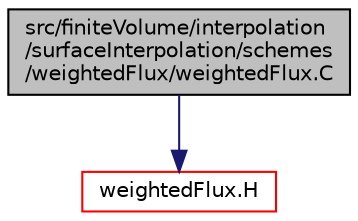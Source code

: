 digraph "src/finiteVolume/interpolation/surfaceInterpolation/schemes/weightedFlux/weightedFlux.C"
{
  bgcolor="transparent";
  edge [fontname="Helvetica",fontsize="10",labelfontname="Helvetica",labelfontsize="10"];
  node [fontname="Helvetica",fontsize="10",shape=record];
  Node1 [label="src/finiteVolume/interpolation\l/surfaceInterpolation/schemes\l/weightedFlux/weightedFlux.C",height=0.2,width=0.4,color="black", fillcolor="grey75", style="filled" fontcolor="black"];
  Node1 -> Node2 [color="midnightblue",fontsize="10",style="solid",fontname="Helvetica"];
  Node2 [label="weightedFlux.H",height=0.2,width=0.4,color="red",URL="$weightedFlux_8H.html"];
}
